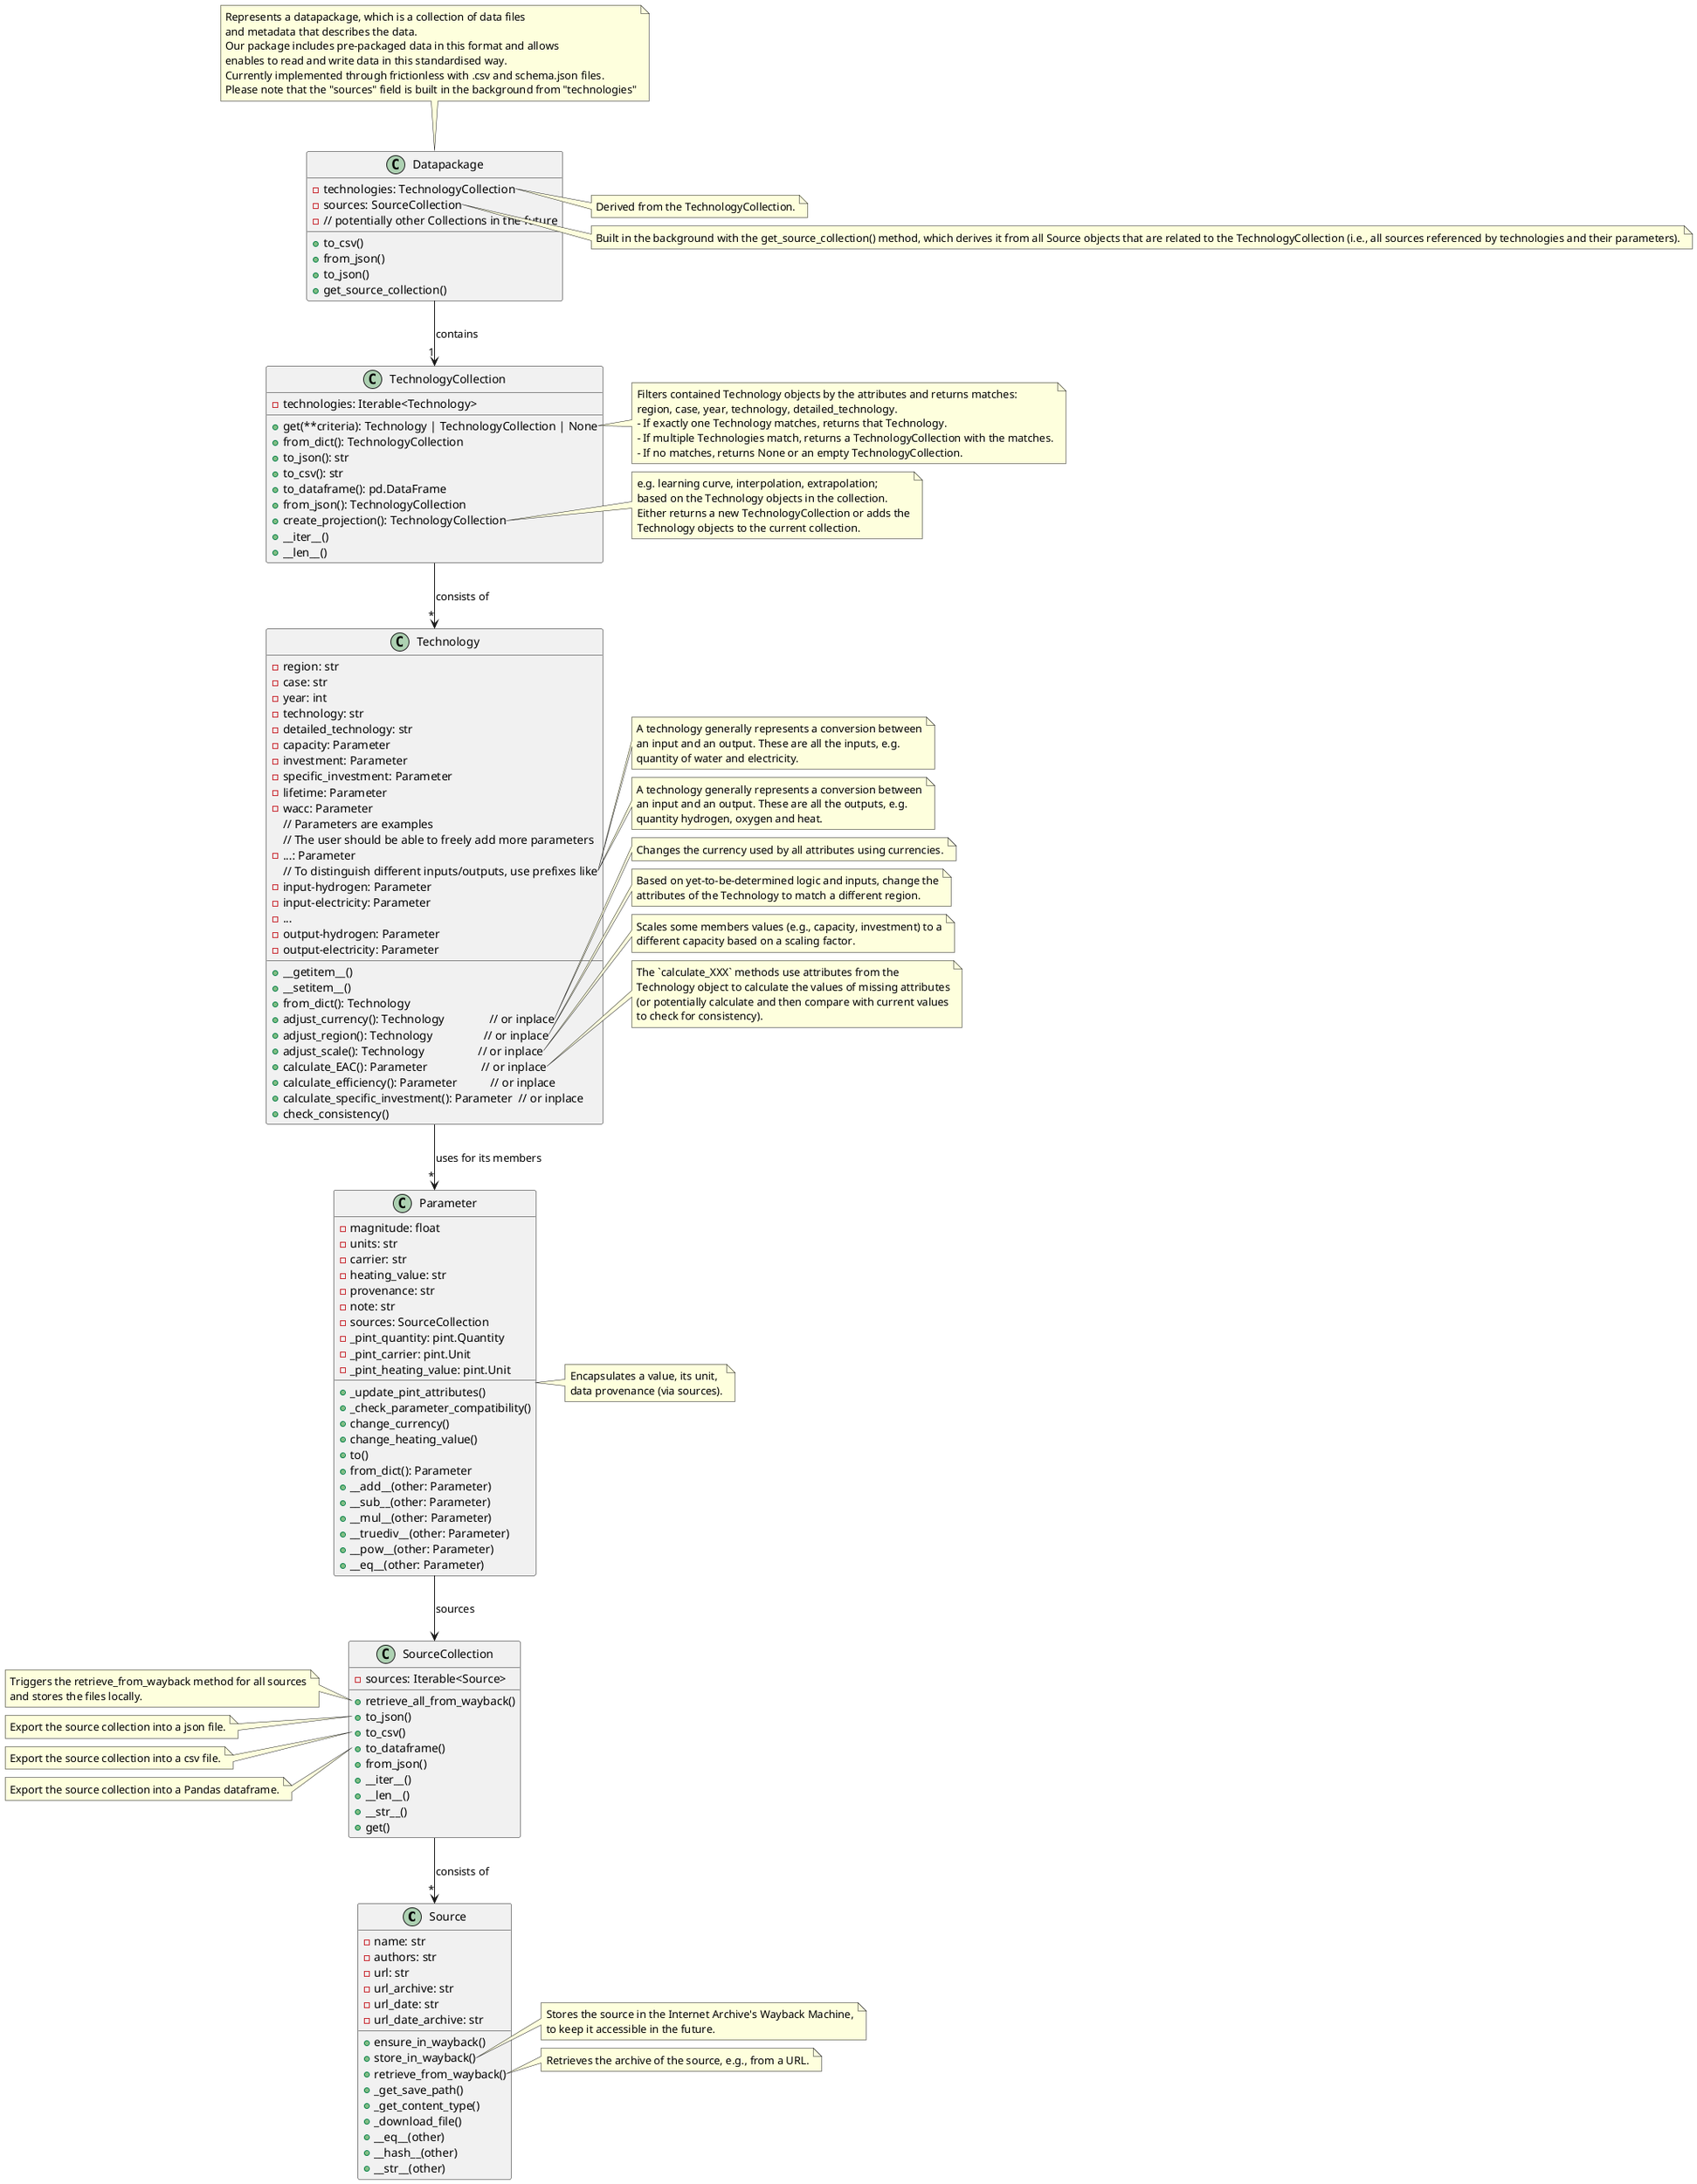 /'
SPDX-FileCopyrightText: The technology-data authors
SPDX-License-Identifier: MIT
'/

@startuml Class Diagram

class Source {
  - name: str
  - authors: str
  - url: str
  - url_archive: str
  - url_date: str
  - url_date_archive: str

  + ensure_in_wayback()
  + store_in_wayback()
  + retrieve_from_wayback()
  + _get_save_path()
  + _get_content_type()
  + _download_file()
  + __eq__(other)
  + __hash__(other)
  + __str__(other)
}

note right of Source::store_in_wayback
  Stores the source in the Internet Archive's Wayback Machine,
  to keep it accessible in the future.
end note

note right of Source::retrieve_from_wayback
  Retrieves the archive of the source, e.g., from a URL.
end note

class Parameter {
  - magnitude: float
  - units: str
  - carrier: str
  - heating_value: str
  - provenance: str
  - note: str
  - sources: SourceCollection
  - _pint_quantity: pint.Quantity
  - _pint_carrier: pint.Unit
  - _pint_heating_value: pint.Unit

  + _update_pint_attributes()
  + _check_parameter_compatibility()
  + change_currency()
  + change_heating_value()
  + to()
  + from_dict(): Parameter
  + __add__(other: Parameter)
  + __sub__(other: Parameter)
  + __mul__(other: Parameter)
  + __truediv__(other: Parameter)
  + __pow__(other: Parameter)
  + __eq__(other: Parameter)
}

note right of Parameter
  Encapsulates a value, its unit,
  data provenance (via sources).
end note

class Technology {
  - region: str
  - case: str
  - year: int
  - technology: str
  - detailed_technology: str
  - capacity: Parameter
  - investment: Parameter
  - specific_investment: Parameter
  - lifetime: Parameter
  - wacc: Parameter
  // Parameters are examples
  // The user should be able to freely add more parameters
  - ...: Parameter
  // To distinguish different inputs/outputs, use prefixes like
  - input-hydrogen: Parameter
  - input-electricity: Parameter
  - ...
  - output-hydrogen: Parameter
  - output-electricity: Parameter

  + __getitem__()
  + __setitem__()
  + from_dict(): Technology
  + adjust_currency(): Technology               // or inplace
  + adjust_region(): Technology                 // or inplace
  + adjust_scale(): Technology                  // or inplace
  + calculate_EAC(): Parameter                  // or inplace
  + calculate_efficiency(): Parameter           // or inplace
  + calculate_specific_investment(): Parameter  // or inplace
  + check_consistency()
}

note right of Technology::inputs
    A technology generally represents a conversion between
    an input and an output. These are all the inputs, e.g.
    quantity of water and electricity.
end note

note right of Technology::outputs
    A technology generally represents a conversion between
    an input and an output. These are all the outputs, e.g.
    quantity hydrogen, oxygen and heat.
end note

note right of Technology::adjust_currency
  Changes the currency used by all attributes using currencies.
end note

note right of Technology::adjust_region
  Based on yet-to-be-determined logic and inputs, change the
  attributes of the Technology to match a different region.
end note

note right of Technology::adjust_scale
  Scales some members values (e.g., capacity, investment) to a
  different capacity based on a scaling factor.
end note

note right of Technology::calculate_EAC
  The `calculate_XXX` methods use attributes from the
  Technology object to calculate the values of missing attributes
  (or potentially calculate and then compare with current values
  to check for consistency).
end note

class TechnologyCollection {
  - technologies: Iterable<Technology>
  + get(**criteria): Technology | TechnologyCollection | None
  + from_dict(): TechnologyCollection
  + to_json(): str
  + to_csv(): str
  + to_dataframe(): pd.DataFrame
  + from_json(): TechnologyCollection
  + create_projection(): TechnologyCollection
  + __iter__()
  + __len__()
  ' TODO: Think about more methods here
}

note right of TechnologyCollection::get
  Filters contained Technology objects by the attributes and returns matches:
  region, case, year, technology, detailed_technology.
  - If exactly one Technology matches, returns that Technology.
  - If multiple Technologies match, returns a TechnologyCollection with the matches.
  - If no matches, returns None or an empty TechnologyCollection.
end note

note right of TechnologyCollection::create_projection
  e.g. learning curve, interpolation, extrapolation;
  based on the Technology objects in the collection.
  Either returns a new TechnologyCollection or adds the
  Technology objects to the current collection.
end note

class SourceCollection {
  - sources: Iterable<Source>
  + retrieve_all_from_wayback()
  + to_json()
  + to_csv()
  + to_dataframe()
  + from_json()
  + __iter__()
  + __len__()
  + __str__()
  + get()
}

note left of SourceCollection::retrieve_all_from_wayback
  Triggers the retrieve_from_wayback method for all sources
  and stores the files locally.
end note

note left of SourceCollection::to_json
  Export the source collection into a json file.
end note

note left of SourceCollection::to_csv
  Export the source collection into a csv file.
end note

note left of SourceCollection::to_dataframe
  Export the source collection into a Pandas dataframe.
end note

class Datapackage {
  - technologies: TechnologyCollection
  - sources: SourceCollection
  - // potentially other Collections in the future
  + to_csv()
  + from_json()
  + to_json()
  + get_source_collection()
}

note top of Datapackage
  Represents a datapackage, which is a collection of data files
  and metadata that describes the data.
  Our package includes pre-packaged data in this format and allows
  enables to read and write data in this standardised way.
  Currently implemented through frictionless with .csv and schema.json files.
  Please note that the "sources" field is built in the background from "technologies"
end note

note right of Datapackage::technologies
  Derived from the TechnologyCollection.
end note

note right of Datapackage::sources
  Built in the background with the get_source_collection() method, which derives it from all Source objects that are related to the TechnologyCollection (i.e., all sources referenced by technologies and their parameters).
end note

Parameter --> SourceCollection : sources
Technology --> "*" Parameter : uses for its members
TechnologyCollection --> "*" Technology : consists of
SourceCollection --> "*" Source : consists of
Datapackage --> "1" TechnologyCollection : contains
@enduml
